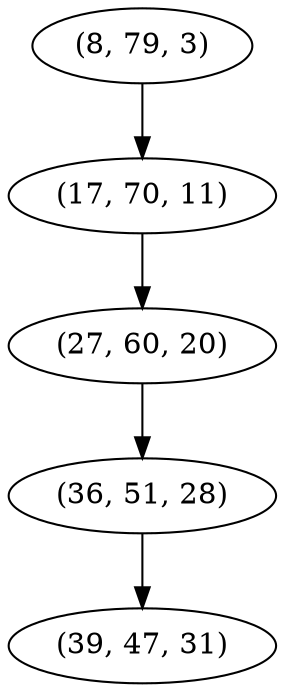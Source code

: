 digraph tree {
    "(8, 79, 3)";
    "(17, 70, 11)";
    "(27, 60, 20)";
    "(36, 51, 28)";
    "(39, 47, 31)";
    "(8, 79, 3)" -> "(17, 70, 11)";
    "(17, 70, 11)" -> "(27, 60, 20)";
    "(27, 60, 20)" -> "(36, 51, 28)";
    "(36, 51, 28)" -> "(39, 47, 31)";
}
